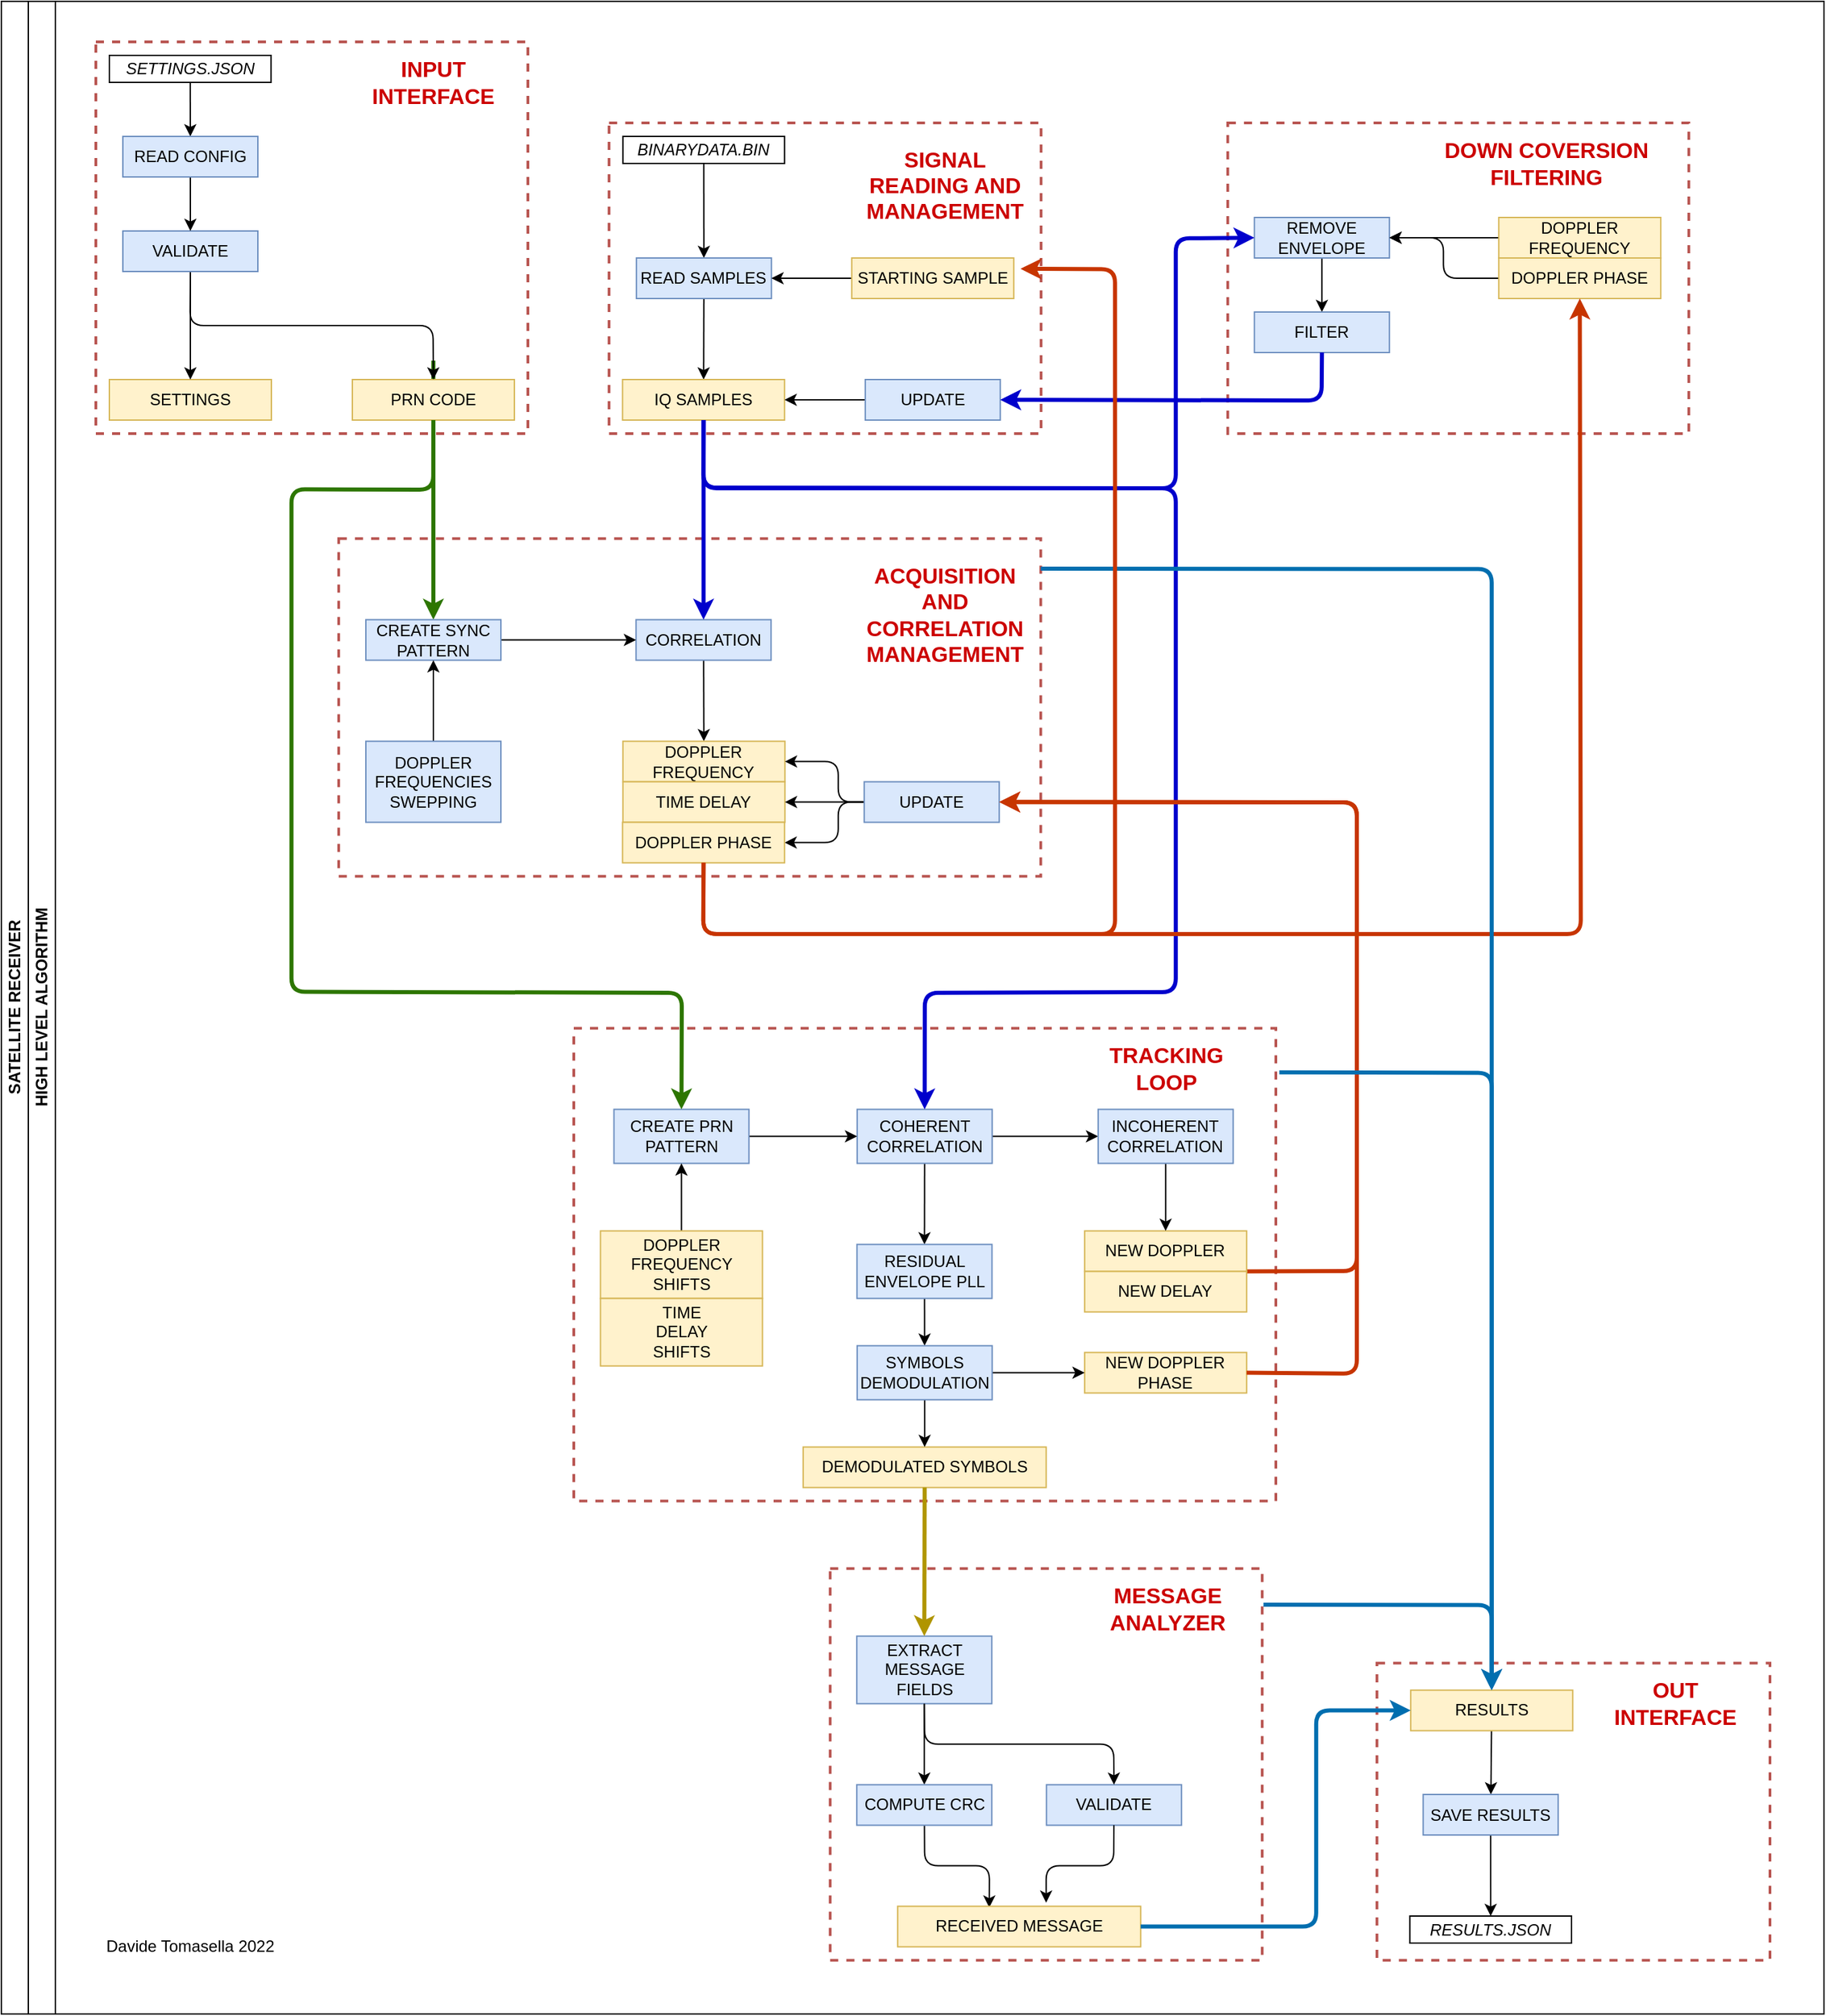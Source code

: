 <mxfile version="18.0.0" type="device"><diagram id="prtHgNgQTEPvFCAcTncT" name="Page-1"><mxGraphModel dx="1597" dy="998" grid="1" gridSize="10" guides="1" tooltips="1" connect="1" arrows="1" fold="1" page="1" pageScale="1" pageWidth="827" pageHeight="1169" math="0" shadow="0"><root><mxCell id="0"/><mxCell id="1" parent="0"/><mxCell id="94" value="" style="rounded=0;whiteSpace=wrap;html=1;dashed=1;fillColor=none;strokeColor=#b85450;strokeWidth=2;" parent="1" vertex="1"><mxGeometry x="623.88" y="1170.27" width="320" height="290" as="geometry"/></mxCell><mxCell id="dNxyNK7c78bLwvsdeMH5-19" value="SATELLITE RECEIVER" style="swimlane;html=1;childLayout=stackLayout;resizeParent=1;resizeParentMax=0;horizontal=0;startSize=20;horizontalStack=0;" parent="1" vertex="1"><mxGeometry x="10" y="10" width="1350" height="1490" as="geometry"/></mxCell><mxCell id="dNxyNK7c78bLwvsdeMH5-20" value="HIGH LEVEL ALGORITHM" style="swimlane;html=1;startSize=20;horizontal=0;" parent="dNxyNK7c78bLwvsdeMH5-19" vertex="1"><mxGeometry x="20" width="1330" height="1490" as="geometry"/></mxCell><mxCell id="10" value="" style="rounded=0;whiteSpace=wrap;html=1;dashed=1;fillColor=none;strokeColor=#b85450;strokeWidth=2;" parent="dNxyNK7c78bLwvsdeMH5-20" vertex="1"><mxGeometry x="430.13" y="90" width="320" height="230" as="geometry"/></mxCell><mxCell id="aMNx4iO6OhUHy7oAt25M-1" value="" style="rounded=0;whiteSpace=wrap;html=1;dashed=1;fillColor=none;strokeColor=#b85450;strokeWidth=2;" parent="dNxyNK7c78bLwvsdeMH5-20" vertex="1"><mxGeometry x="50" y="30" width="320" height="290" as="geometry"/></mxCell><mxCell id="9" value="" style="edgeStyle=none;html=1;fontSize=16;" parent="dNxyNK7c78bLwvsdeMH5-20" source="uFIqrwOD-ALgU2DV4DVZ-19" target="7" edge="1"><mxGeometry relative="1" as="geometry"/></mxCell><mxCell id="uFIqrwOD-ALgU2DV4DVZ-19" value="&lt;i&gt;SETTINGS.JSON&lt;/i&gt;" style="rounded=0;whiteSpace=wrap;html=1;fontFamily=Helvetica;fontSize=12;fontColor=#000000;align=center;" parent="dNxyNK7c78bLwvsdeMH5-20" vertex="1"><mxGeometry x="60" y="40" width="119.75" height="20" as="geometry"/></mxCell><mxCell id="aMNx4iO6OhUHy7oAt25M-2" value="&lt;font color=&quot;#cc0000&quot; style=&quot;font-size: 16px;&quot;&gt;INPUT INTERFACE&lt;/font&gt;" style="text;html=1;strokeColor=none;fillColor=none;align=center;verticalAlign=middle;whiteSpace=wrap;rounded=0;fontSize=16;fontStyle=1" parent="dNxyNK7c78bLwvsdeMH5-20" vertex="1"><mxGeometry x="240" y="40" width="120" height="40" as="geometry"/></mxCell><mxCell id="22" value="" style="edgeStyle=none;html=1;fontSize=16;strokeWidth=3;strokeColor=#2D7600;exitX=0.5;exitY=1;exitDx=0;exitDy=0;fillColor=#60a917;" parent="dNxyNK7c78bLwvsdeMH5-20" target="49" edge="1"><mxGeometry relative="1" as="geometry"><mxPoint x="300.0" y="266" as="sourcePoint"/></mxGeometry></mxCell><mxCell id="2" value="SETTINGS" style="rounded=0;whiteSpace=wrap;html=1;fillColor=#fff2cc;strokeColor=#d6b656;" parent="dNxyNK7c78bLwvsdeMH5-20" vertex="1"><mxGeometry x="60" y="280" width="120" height="30" as="geometry"/></mxCell><mxCell id="3" value="PRN CODE" style="rounded=0;whiteSpace=wrap;html=1;fillColor=#fff2cc;strokeColor=#d6b656;" parent="dNxyNK7c78bLwvsdeMH5-20" vertex="1"><mxGeometry x="240" y="280" width="120" height="30" as="geometry"/></mxCell><mxCell id="5" value="" style="edgeStyle=none;html=1;fontSize=16;" parent="dNxyNK7c78bLwvsdeMH5-20" source="4" target="2" edge="1"><mxGeometry relative="1" as="geometry"/></mxCell><mxCell id="6" value="" style="edgeStyle=none;html=1;fontSize=16;entryX=0.5;entryY=0;entryDx=0;entryDy=0;exitX=0.5;exitY=1;exitDx=0;exitDy=0;" parent="dNxyNK7c78bLwvsdeMH5-20" source="4" target="3" edge="1"><mxGeometry relative="1" as="geometry"><mxPoint x="119.75" y="240" as="sourcePoint"/><Array as="points"><mxPoint x="119.75" y="240"/><mxPoint x="299.75" y="240"/></Array></mxGeometry></mxCell><mxCell id="4" value="VALIDATE" style="rounded=0;whiteSpace=wrap;html=1;fontFamily=Helvetica;fontSize=12;align=center;fillColor=#dae8fc;strokeColor=#6c8ebf;" parent="dNxyNK7c78bLwvsdeMH5-20" vertex="1"><mxGeometry x="70" y="170" width="100" height="30" as="geometry"/></mxCell><mxCell id="8" value="" style="edgeStyle=none;html=1;fontSize=16;" parent="dNxyNK7c78bLwvsdeMH5-20" source="7" target="4" edge="1"><mxGeometry relative="1" as="geometry"/></mxCell><mxCell id="7" value="READ CONFIG" style="rounded=0;whiteSpace=wrap;html=1;fontFamily=Helvetica;fontSize=12;align=center;fillColor=#dae8fc;strokeColor=#6c8ebf;" parent="dNxyNK7c78bLwvsdeMH5-20" vertex="1"><mxGeometry x="70" y="100" width="100" height="30" as="geometry"/></mxCell><mxCell id="11" value="&lt;font color=&quot;#cc0000&quot; style=&quot;font-size: 16px&quot;&gt;SIGNAL&lt;br&gt;READING AND MANAGEMENT&lt;/font&gt;" style="text;html=1;strokeColor=none;fillColor=none;align=center;verticalAlign=middle;whiteSpace=wrap;rounded=0;fontSize=16;fontStyle=1" parent="dNxyNK7c78bLwvsdeMH5-20" vertex="1"><mxGeometry x="619.38" y="100" width="120" height="72.5" as="geometry"/></mxCell><mxCell id="14" value="" style="edgeStyle=none;html=1;fontSize=16;" parent="dNxyNK7c78bLwvsdeMH5-20" source="12" target="13" edge="1"><mxGeometry relative="1" as="geometry"/></mxCell><mxCell id="12" value="&lt;i&gt;BINARYDATA.BIN&lt;br&gt;&lt;/i&gt;" style="rounded=0;whiteSpace=wrap;html=1;fontFamily=Helvetica;fontSize=12;fontColor=#000000;align=center;" parent="dNxyNK7c78bLwvsdeMH5-20" vertex="1"><mxGeometry x="440.38" y="100" width="119.75" height="20" as="geometry"/></mxCell><mxCell id="19" value="" style="edgeStyle=none;html=1;fontSize=16;" parent="dNxyNK7c78bLwvsdeMH5-20" source="13" target="18" edge="1"><mxGeometry relative="1" as="geometry"/></mxCell><mxCell id="13" value="READ SAMPLES" style="rounded=0;whiteSpace=wrap;html=1;fontFamily=Helvetica;fontSize=12;align=center;fillColor=#dae8fc;strokeColor=#6c8ebf;" parent="dNxyNK7c78bLwvsdeMH5-20" vertex="1"><mxGeometry x="450.38" y="190" width="100" height="30" as="geometry"/></mxCell><mxCell id="17" value="" style="edgeStyle=none;html=1;fontSize=16;" parent="dNxyNK7c78bLwvsdeMH5-20" source="15" target="13" edge="1"><mxGeometry relative="1" as="geometry"/></mxCell><mxCell id="15" value="STARTING SAMPLE" style="rounded=0;whiteSpace=wrap;html=1;fillColor=#fff2cc;strokeColor=#d6b656;" parent="dNxyNK7c78bLwvsdeMH5-20" vertex="1"><mxGeometry x="609.88" y="190" width="120" height="30" as="geometry"/></mxCell><mxCell id="18" value="IQ SAMPLES" style="rounded=0;whiteSpace=wrap;html=1;fillColor=#fff2cc;strokeColor=#d6b656;" parent="dNxyNK7c78bLwvsdeMH5-20" vertex="1"><mxGeometry x="440.13" y="280" width="120" height="30" as="geometry"/></mxCell><mxCell id="21" value="" style="edgeStyle=none;html=1;fontSize=16;" parent="dNxyNK7c78bLwvsdeMH5-20" source="20" target="18" edge="1"><mxGeometry relative="1" as="geometry"/></mxCell><mxCell id="20" value="UPDATE" style="rounded=0;whiteSpace=wrap;html=1;fontFamily=Helvetica;fontSize=12;align=center;fillColor=#dae8fc;strokeColor=#6c8ebf;" parent="dNxyNK7c78bLwvsdeMH5-20" vertex="1"><mxGeometry x="619.88" y="280" width="100" height="30" as="geometry"/></mxCell><mxCell id="23" value="" style="rounded=0;whiteSpace=wrap;html=1;dashed=1;fillColor=none;strokeColor=#b85450;strokeWidth=2;" parent="dNxyNK7c78bLwvsdeMH5-20" vertex="1"><mxGeometry x="888.38" y="90" width="341.5" height="230" as="geometry"/></mxCell><mxCell id="24" value="&lt;font color=&quot;#cc0000&quot; style=&quot;font-size: 16px&quot;&gt;DOWN COVERSION FILTERING&lt;/font&gt;" style="text;html=1;strokeColor=none;fillColor=none;align=center;verticalAlign=middle;whiteSpace=wrap;rounded=0;fontSize=16;fontStyle=1" parent="dNxyNK7c78bLwvsdeMH5-20" vertex="1"><mxGeometry x="1039.88" y="100" width="169.25" height="40" as="geometry"/></mxCell><mxCell id="37" value="" style="edgeStyle=none;html=1;fontSize=16;strokeColor=#000000;strokeWidth=1;" parent="dNxyNK7c78bLwvsdeMH5-20" source="28" target="33" edge="1"><mxGeometry relative="1" as="geometry"/></mxCell><mxCell id="28" value="REMOVE ENVELOPE" style="rounded=0;whiteSpace=wrap;html=1;fontFamily=Helvetica;fontSize=12;align=center;fillColor=#dae8fc;strokeColor=#6c8ebf;" parent="dNxyNK7c78bLwvsdeMH5-20" vertex="1"><mxGeometry x="908.13" y="160" width="100" height="30" as="geometry"/></mxCell><mxCell id="29" value="" style="edgeStyle=none;html=1;fontSize=16;" parent="dNxyNK7c78bLwvsdeMH5-20" source="30" target="28" edge="1"><mxGeometry relative="1" as="geometry"/></mxCell><mxCell id="30" value="DOPPLER FREQUENCY" style="rounded=0;whiteSpace=wrap;html=1;fillColor=#fff2cc;strokeColor=#d6b656;" parent="dNxyNK7c78bLwvsdeMH5-20" vertex="1"><mxGeometry x="1089.13" y="160" width="120" height="30" as="geometry"/></mxCell><mxCell id="33" value="FILTER" style="rounded=0;whiteSpace=wrap;html=1;fontFamily=Helvetica;fontSize=12;align=center;fillColor=#dae8fc;strokeColor=#6c8ebf;" parent="dNxyNK7c78bLwvsdeMH5-20" vertex="1"><mxGeometry x="908.13" y="230" width="100" height="30" as="geometry"/></mxCell><mxCell id="34" value="" style="edgeStyle=none;html=1;fontSize=16;entryX=0;entryY=0.5;entryDx=0;entryDy=0;strokeWidth=3;strokeColor=#0000CC;exitX=0.5;exitY=1;exitDx=0;exitDy=0;" parent="dNxyNK7c78bLwvsdeMH5-20" source="18" target="28" edge="1"><mxGeometry relative="1" as="geometry"><mxPoint x="510.05" y="10" as="sourcePoint"/><mxPoint x="509.57" y="100.46" as="targetPoint"/><Array as="points"><mxPoint x="499.88" y="360.5"/><mxPoint x="849.88" y="360.5"/><mxPoint x="849.88" y="175.5"/></Array></mxGeometry></mxCell><mxCell id="36" value="" style="edgeStyle=none;html=1;fontSize=16;strokeColor=#0000CC;strokeWidth=3;exitX=0.5;exitY=1;exitDx=0;exitDy=0;entryX=1;entryY=0.5;entryDx=0;entryDy=0;" parent="dNxyNK7c78bLwvsdeMH5-20" source="33" target="20" edge="1"><mxGeometry relative="1" as="geometry"><mxPoint x="929.88" y="190.0" as="sourcePoint"/><mxPoint x="929.88" y="230.0" as="targetPoint"/><Array as="points"><mxPoint x="957.88" y="295.5"/></Array></mxGeometry></mxCell><mxCell id="39" value="" style="edgeStyle=none;html=1;fontSize=16;strokeColor=#000000;strokeWidth=1;entryX=1;entryY=0.5;entryDx=0;entryDy=0;exitX=0;exitY=0.5;exitDx=0;exitDy=0;" parent="dNxyNK7c78bLwvsdeMH5-20" source="38" target="28" edge="1"><mxGeometry relative="1" as="geometry"><Array as="points"><mxPoint x="1048.13" y="205"/><mxPoint x="1048.13" y="175"/></Array></mxGeometry></mxCell><mxCell id="38" value="DOPPLER PHASE" style="rounded=0;whiteSpace=wrap;html=1;fillColor=#fff2cc;strokeColor=#d6b656;" parent="dNxyNK7c78bLwvsdeMH5-20" vertex="1"><mxGeometry x="1089.13" y="190" width="120" height="30" as="geometry"/></mxCell><mxCell id="40" value="" style="rounded=0;whiteSpace=wrap;html=1;dashed=1;fillColor=none;strokeColor=#b85450;strokeWidth=2;" parent="dNxyNK7c78bLwvsdeMH5-20" vertex="1"><mxGeometry x="229.88" y="397.77" width="520" height="250" as="geometry"/></mxCell><mxCell id="41" value="&lt;font color=&quot;#cc0000&quot; style=&quot;font-size: 16px&quot;&gt;ACQUISITION AND CORRELATION MANAGEMENT&lt;/font&gt;" style="text;html=1;strokeColor=none;fillColor=none;align=center;verticalAlign=middle;whiteSpace=wrap;rounded=0;fontSize=16;fontStyle=1" parent="dNxyNK7c78bLwvsdeMH5-20" vertex="1"><mxGeometry x="619.13" y="407.77" width="119.5" height="92.5" as="geometry"/></mxCell><mxCell id="55" value="" style="edgeStyle=none;html=1;fontSize=16;strokeColor=#000000;strokeWidth=1;" parent="dNxyNK7c78bLwvsdeMH5-20" source="43" target="45" edge="1"><mxGeometry relative="1" as="geometry"/></mxCell><mxCell id="43" value="CORRELATION" style="rounded=0;whiteSpace=wrap;html=1;fontFamily=Helvetica;fontSize=12;align=center;fillColor=#dae8fc;strokeColor=#6c8ebf;" parent="dNxyNK7c78bLwvsdeMH5-20" vertex="1"><mxGeometry x="450.13" y="457.77" width="100" height="30" as="geometry"/></mxCell><mxCell id="45" value="DOPPLER FREQUENCY" style="rounded=0;whiteSpace=wrap;html=1;fillColor=#fff2cc;strokeColor=#d6b656;" parent="dNxyNK7c78bLwvsdeMH5-20" vertex="1"><mxGeometry x="440.38" y="547.77" width="120" height="30" as="geometry"/></mxCell><mxCell id="54" value="" style="edgeStyle=none;html=1;fontSize=16;strokeColor=#000000;strokeWidth=1;" parent="dNxyNK7c78bLwvsdeMH5-20" source="49" target="43" edge="1"><mxGeometry relative="1" as="geometry"/></mxCell><mxCell id="49" value="CREATE SYNC PATTERN" style="rounded=0;whiteSpace=wrap;html=1;fontFamily=Helvetica;fontSize=12;align=center;fillColor=#dae8fc;strokeColor=#6c8ebf;" parent="dNxyNK7c78bLwvsdeMH5-20" vertex="1"><mxGeometry x="250" y="457.77" width="100" height="30" as="geometry"/></mxCell><mxCell id="51" value="" style="edgeStyle=none;html=1;fontSize=16;strokeColor=#000000;strokeWidth=1;" parent="dNxyNK7c78bLwvsdeMH5-20" source="52" target="49" edge="1"><mxGeometry relative="1" as="geometry"><mxPoint x="299.9" y="547.77" as="sourcePoint"/></mxGeometry></mxCell><mxCell id="52" value="DOPPLER FREQUENCIES SWEPPING" style="rounded=0;whiteSpace=wrap;html=1;fontFamily=Helvetica;fontSize=12;align=center;fillColor=#dae8fc;strokeColor=#6c8ebf;" parent="dNxyNK7c78bLwvsdeMH5-20" vertex="1"><mxGeometry x="250" y="547.77" width="100" height="60" as="geometry"/></mxCell><mxCell id="53" value="" style="edgeStyle=none;html=1;fontSize=16;strokeWidth=3;strokeColor=#0000CC;" parent="dNxyNK7c78bLwvsdeMH5-20" source="18" target="43" edge="1"><mxGeometry relative="1" as="geometry"><mxPoint x="500.13" y="266" as="sourcePoint"/><mxPoint x="360.004" y="486" as="targetPoint"/></mxGeometry></mxCell><mxCell id="56" value="TIME DELAY" style="rounded=0;whiteSpace=wrap;html=1;fillColor=#fff2cc;strokeColor=#d6b656;" parent="dNxyNK7c78bLwvsdeMH5-20" vertex="1"><mxGeometry x="440.38" y="577.77" width="120" height="30" as="geometry"/></mxCell><mxCell id="59" value="" style="edgeStyle=none;html=1;fontSize=16;strokeColor=#000000;strokeWidth=1;entryX=1;entryY=0.5;entryDx=0;entryDy=0;exitX=0;exitY=0.5;exitDx=0;exitDy=0;" parent="dNxyNK7c78bLwvsdeMH5-20" source="57" target="58" edge="1"><mxGeometry relative="1" as="geometry"><Array as="points"><mxPoint x="599.88" y="592.77"/><mxPoint x="599.88" y="622.77"/></Array></mxGeometry></mxCell><mxCell id="60" value="" style="edgeStyle=none;html=1;fontSize=16;strokeColor=#000000;strokeWidth=1;entryX=1;entryY=0.5;entryDx=0;entryDy=0;exitX=0;exitY=0.5;exitDx=0;exitDy=0;" parent="dNxyNK7c78bLwvsdeMH5-20" source="57" target="45" edge="1"><mxGeometry relative="1" as="geometry"><Array as="points"><mxPoint x="599.88" y="592.77"/><mxPoint x="599.88" y="562.77"/></Array></mxGeometry></mxCell><mxCell id="61" value="" style="edgeStyle=none;html=1;fontSize=16;strokeColor=#000000;strokeWidth=1;entryX=1;entryY=0.5;entryDx=0;entryDy=0;" parent="dNxyNK7c78bLwvsdeMH5-20" source="57" target="56" edge="1"><mxGeometry relative="1" as="geometry"/></mxCell><mxCell id="57" value="UPDATE" style="rounded=0;whiteSpace=wrap;html=1;fontFamily=Helvetica;fontSize=12;align=center;fillColor=#dae8fc;strokeColor=#6c8ebf;" parent="dNxyNK7c78bLwvsdeMH5-20" vertex="1"><mxGeometry x="619.13" y="577.77" width="100" height="30" as="geometry"/></mxCell><mxCell id="58" value="DOPPLER PHASE" style="rounded=0;whiteSpace=wrap;html=1;fillColor=#fff2cc;strokeColor=#d6b656;" parent="dNxyNK7c78bLwvsdeMH5-20" vertex="1"><mxGeometry x="440.13" y="607.77" width="120" height="30" as="geometry"/></mxCell><mxCell id="62" value="" style="rounded=0;whiteSpace=wrap;html=1;dashed=1;fillColor=none;strokeColor=#b85450;strokeWidth=2;" parent="dNxyNK7c78bLwvsdeMH5-20" vertex="1"><mxGeometry x="404" y="760.27" width="520" height="350" as="geometry"/></mxCell><mxCell id="63" value="&lt;font color=&quot;#cc0000&quot; style=&quot;font-size: 16px&quot;&gt;TRACKING LOOP&lt;/font&gt;" style="text;html=1;strokeColor=none;fillColor=none;align=center;verticalAlign=middle;whiteSpace=wrap;rounded=0;fontSize=16;fontStyle=1" parent="dNxyNK7c78bLwvsdeMH5-20" vertex="1"><mxGeometry x="782.88" y="770.27" width="119.5" height="40" as="geometry"/></mxCell><mxCell id="64" value="" style="edgeStyle=none;html=1;fontSize=16;strokeColor=#000000;strokeWidth=1;entryX=0.5;entryY=0;entryDx=0;entryDy=0;" parent="dNxyNK7c78bLwvsdeMH5-20" source="65" target="88" edge="1"><mxGeometry relative="1" as="geometry"/></mxCell><mxCell id="86" value="" style="edgeStyle=none;html=1;fontSize=16;strokeColor=#000000;strokeWidth=1;" parent="dNxyNK7c78bLwvsdeMH5-20" source="65" target="85" edge="1"><mxGeometry relative="1" as="geometry"/></mxCell><mxCell id="65" value="COHERENT CORRELATION" style="rounded=0;whiteSpace=wrap;html=1;fontFamily=Helvetica;fontSize=12;align=center;fillColor=#dae8fc;strokeColor=#6c8ebf;" parent="dNxyNK7c78bLwvsdeMH5-20" vertex="1"><mxGeometry x="613.88" y="820.27" width="100" height="40" as="geometry"/></mxCell><mxCell id="66" value="NEW DOPPLER PHASE" style="rounded=0;whiteSpace=wrap;html=1;fillColor=#fff2cc;strokeColor=#d6b656;" parent="dNxyNK7c78bLwvsdeMH5-20" vertex="1"><mxGeometry x="782.38" y="1000.27" width="120" height="30" as="geometry"/></mxCell><mxCell id="67" value="" style="edgeStyle=none;html=1;fontSize=16;strokeColor=#000000;strokeWidth=1;" parent="dNxyNK7c78bLwvsdeMH5-20" source="68" target="65" edge="1"><mxGeometry relative="1" as="geometry"/></mxCell><mxCell id="68" value="CREATE PRN PATTERN" style="rounded=0;whiteSpace=wrap;html=1;fontFamily=Helvetica;fontSize=12;align=center;fillColor=#dae8fc;strokeColor=#6c8ebf;" parent="dNxyNK7c78bLwvsdeMH5-20" vertex="1"><mxGeometry x="433.75" y="820.27" width="100" height="40" as="geometry"/></mxCell><mxCell id="69" value="" style="edgeStyle=none;html=1;fontSize=16;strokeColor=#000000;strokeWidth=1;" parent="dNxyNK7c78bLwvsdeMH5-20" target="68" edge="1"><mxGeometry relative="1" as="geometry"><mxPoint x="483.75" y="910.27" as="sourcePoint"/></mxGeometry></mxCell><mxCell id="71" value="DEMODULATED SYMBOLS" style="rounded=0;whiteSpace=wrap;html=1;fillColor=#fff2cc;strokeColor=#d6b656;" parent="dNxyNK7c78bLwvsdeMH5-20" vertex="1"><mxGeometry x="573.88" y="1070.27" width="180" height="30" as="geometry"/></mxCell><mxCell id="77" value="DOPPLER FREQUENCY SHIFTS" style="rounded=0;whiteSpace=wrap;html=1;fillColor=#fff2cc;strokeColor=#d6b656;" parent="dNxyNK7c78bLwvsdeMH5-20" vertex="1"><mxGeometry x="423.75" y="910.27" width="120" height="50" as="geometry"/></mxCell><mxCell id="78" value="TIME &lt;br&gt;DELAY &lt;br&gt;SHIFTS" style="rounded=0;whiteSpace=wrap;html=1;fillColor=#fff2cc;strokeColor=#d6b656;" parent="dNxyNK7c78bLwvsdeMH5-20" vertex="1"><mxGeometry x="423.75" y="960.27" width="120" height="50" as="geometry"/></mxCell><mxCell id="79" value="" style="edgeStyle=none;html=1;fontSize=16;strokeWidth=3;strokeColor=#2D7600;entryX=0.5;entryY=0;entryDx=0;entryDy=0;fillColor=#60a917;" parent="dNxyNK7c78bLwvsdeMH5-20" source="3" target="68" edge="1"><mxGeometry relative="1" as="geometry"><mxPoint x="299.984" y="266" as="sourcePoint"/><mxPoint x="344.88" y="690.77" as="targetPoint"/><Array as="points"><mxPoint x="299.88" y="361.5"/><mxPoint x="194.88" y="361.27"/><mxPoint x="194.88" y="733.27"/><mxPoint x="484" y="734"/></Array></mxGeometry></mxCell><mxCell id="80" value="" style="edgeStyle=none;html=1;fontSize=16;entryX=0.5;entryY=0;entryDx=0;entryDy=0;strokeWidth=3;strokeColor=#0000CC;fillColor=#6a00ff;" parent="dNxyNK7c78bLwvsdeMH5-20" source="18" target="65" edge="1"><mxGeometry relative="1" as="geometry"><mxPoint x="500.13" y="266" as="sourcePoint"/><mxPoint x="924.88" y="145.77" as="targetPoint"/><Array as="points"><mxPoint x="500" y="360"/><mxPoint x="849.88" y="360.5"/><mxPoint x="849.88" y="733.5"/><mxPoint x="664" y="734"/></Array></mxGeometry></mxCell><mxCell id="81" value="" style="edgeStyle=none;html=1;fontSize=16;strokeWidth=3;strokeColor=#C73500;exitX=0.5;exitY=1;exitDx=0;exitDy=0;fillColor=#fa6800;" parent="dNxyNK7c78bLwvsdeMH5-20" source="58" target="38" edge="1"><mxGeometry relative="1" as="geometry"><mxPoint x="545.13" y="322.77" as="sourcePoint"/><mxPoint x="1150.13" y="212.77" as="targetPoint"/><Array as="points"><mxPoint x="499.88" y="690.5"/><mxPoint x="1149.88" y="690.5"/></Array></mxGeometry></mxCell><mxCell id="82" value="" style="edgeStyle=none;html=1;fontSize=16;strokeColor=#C73500;strokeWidth=3;entryX=1;entryY=0.5;entryDx=0;entryDy=0;exitX=1;exitY=0;exitDx=0;exitDy=0;fillColor=#fa6800;" parent="dNxyNK7c78bLwvsdeMH5-20" source="84" target="57" edge="1"><mxGeometry relative="1" as="geometry"><mxPoint x="963.88" y="930.27" as="sourcePoint"/><mxPoint x="773.13" y="262.77" as="targetPoint"/><Array as="points"><mxPoint x="984" y="940"/><mxPoint x="984" y="593"/></Array></mxGeometry></mxCell><mxCell id="83" value="NEW DOPPLER" style="rounded=0;whiteSpace=wrap;html=1;fillColor=#fff2cc;strokeColor=#d6b656;" parent="dNxyNK7c78bLwvsdeMH5-20" vertex="1"><mxGeometry x="782.38" y="910.27" width="120" height="30" as="geometry"/></mxCell><mxCell id="84" value="NEW DELAY" style="rounded=0;whiteSpace=wrap;html=1;fillColor=#fff2cc;strokeColor=#d6b656;" parent="dNxyNK7c78bLwvsdeMH5-20" vertex="1"><mxGeometry x="782.38" y="940.27" width="120" height="30" as="geometry"/></mxCell><mxCell id="87" value="" style="edgeStyle=none;html=1;fontSize=16;strokeColor=#000000;strokeWidth=1;" parent="dNxyNK7c78bLwvsdeMH5-20" source="85" target="83" edge="1"><mxGeometry relative="1" as="geometry"><mxPoint x="842.88" y="910.27" as="targetPoint"/></mxGeometry></mxCell><mxCell id="85" value="INCOHERENT CORRELATION" style="rounded=0;whiteSpace=wrap;html=1;fontFamily=Helvetica;fontSize=12;align=center;fillColor=#dae8fc;strokeColor=#6c8ebf;" parent="dNxyNK7c78bLwvsdeMH5-20" vertex="1"><mxGeometry x="792.38" y="820.27" width="100" height="40" as="geometry"/></mxCell><mxCell id="90" value="" style="edgeStyle=none;html=1;fontSize=16;strokeColor=#000000;strokeWidth=1;" parent="dNxyNK7c78bLwvsdeMH5-20" source="88" target="89" edge="1"><mxGeometry relative="1" as="geometry"/></mxCell><mxCell id="88" value="RESIDUAL ENVELOPE PLL" style="rounded=0;whiteSpace=wrap;html=1;fontFamily=Helvetica;fontSize=12;align=center;fillColor=#dae8fc;strokeColor=#6c8ebf;" parent="dNxyNK7c78bLwvsdeMH5-20" vertex="1"><mxGeometry x="613.75" y="920.27" width="100" height="40" as="geometry"/></mxCell><mxCell id="91" value="" style="edgeStyle=none;html=1;fontSize=16;strokeColor=#000000;strokeWidth=1;" parent="dNxyNK7c78bLwvsdeMH5-20" source="89" target="66" edge="1"><mxGeometry relative="1" as="geometry"/></mxCell><mxCell id="93" value="" style="edgeStyle=none;html=1;fontSize=16;strokeColor=#000000;strokeWidth=1;" parent="dNxyNK7c78bLwvsdeMH5-20" source="89" target="71" edge="1"><mxGeometry relative="1" as="geometry"/></mxCell><mxCell id="89" value="SYMBOLS DEMODULATION" style="rounded=0;whiteSpace=wrap;html=1;fontFamily=Helvetica;fontSize=12;align=center;fillColor=#dae8fc;strokeColor=#6c8ebf;" parent="dNxyNK7c78bLwvsdeMH5-20" vertex="1"><mxGeometry x="613.88" y="995.27" width="100" height="40" as="geometry"/></mxCell><mxCell id="92" value="" style="edgeStyle=none;html=1;fontSize=16;strokeColor=#C73500;strokeWidth=3;entryX=1;entryY=0.5;entryDx=0;entryDy=0;exitX=1;exitY=0.5;exitDx=0;exitDy=0;fillColor=#fa6800;" parent="dNxyNK7c78bLwvsdeMH5-20" source="66" target="57" edge="1"><mxGeometry relative="1" as="geometry"><mxPoint x="932.38" y="947.27" as="sourcePoint"/><mxPoint x="763.13" y="599.77" as="targetPoint"/><Array as="points"><mxPoint x="984" y="1016"/><mxPoint x="984" y="593"/></Array></mxGeometry></mxCell><mxCell id="104" value="VALIDATE" style="rounded=0;whiteSpace=wrap;html=1;fontFamily=Helvetica;fontSize=12;align=center;fillColor=#dae8fc;strokeColor=#6c8ebf;" parent="dNxyNK7c78bLwvsdeMH5-20" vertex="1"><mxGeometry x="754.13" y="1320.27" width="100" height="30" as="geometry"/></mxCell><mxCell id="109" value="" style="rounded=0;whiteSpace=wrap;html=1;dashed=1;fillColor=none;strokeColor=#b85450;strokeWidth=2;" parent="dNxyNK7c78bLwvsdeMH5-20" vertex="1"><mxGeometry x="998.88" y="1230.27" width="291.12" height="220" as="geometry"/></mxCell><mxCell id="111" value="&lt;i&gt;RESULTS.JSON&lt;/i&gt;" style="rounded=0;whiteSpace=wrap;html=1;fontFamily=Helvetica;fontSize=12;fontColor=#000000;align=center;" parent="dNxyNK7c78bLwvsdeMH5-20" vertex="1"><mxGeometry x="1023.26" y="1417.5" width="119.75" height="20" as="geometry"/></mxCell><mxCell id="112" value="&lt;font color=&quot;#cc0000&quot;&gt;OUT INTERFACE&lt;/font&gt;" style="text;html=1;strokeColor=none;fillColor=none;align=center;verticalAlign=middle;whiteSpace=wrap;rounded=0;fontSize=16;fontStyle=1" parent="dNxyNK7c78bLwvsdeMH5-20" vertex="1"><mxGeometry x="1160" y="1240.27" width="120" height="40" as="geometry"/></mxCell><mxCell id="123" value="" style="edgeStyle=none;html=1;fontSize=16;strokeColor=#000000;strokeWidth=1;" parent="dNxyNK7c78bLwvsdeMH5-20" source="113" target="119" edge="1"><mxGeometry relative="1" as="geometry"/></mxCell><mxCell id="113" value="RESULTS" style="rounded=0;whiteSpace=wrap;html=1;fillColor=#fff2cc;strokeColor=#d6b656;" parent="dNxyNK7c78bLwvsdeMH5-20" vertex="1"><mxGeometry x="1023.88" y="1250.27" width="120" height="30" as="geometry"/></mxCell><mxCell id="120" value="" style="edgeStyle=none;html=1;fontSize=16;strokeColor=#000000;strokeWidth=1;" parent="dNxyNK7c78bLwvsdeMH5-20" source="119" target="111" edge="1"><mxGeometry relative="1" as="geometry"/></mxCell><mxCell id="119" value="SAVE RESULTS" style="rounded=0;whiteSpace=wrap;html=1;fontFamily=Helvetica;fontSize=12;align=center;fillColor=#dae8fc;strokeColor=#6c8ebf;" parent="dNxyNK7c78bLwvsdeMH5-20" vertex="1"><mxGeometry x="1033.14" y="1327.5" width="100" height="30" as="geometry"/></mxCell><mxCell id="124" value="" style="edgeStyle=none;html=1;fontSize=16;strokeWidth=3;strokeColor=#006EAF;exitX=1.005;exitY=0.093;exitDx=0;exitDy=0;entryX=0.5;entryY=0;entryDx=0;entryDy=0;exitPerimeter=0;fillColor=#1ba1e2;" parent="dNxyNK7c78bLwvsdeMH5-20" source="62" target="113" edge="1"><mxGeometry relative="1" as="geometry"><mxPoint x="833.88" y="1435.27" as="sourcePoint"/><mxPoint x="1033.88" y="1275.27" as="targetPoint"/><Array as="points"><mxPoint x="1083.88" y="793.27"/></Array></mxGeometry></mxCell><mxCell id="127" value="" style="edgeStyle=none;html=1;fontSize=16;strokeWidth=3;strokeColor=#006EAF;exitX=1;exitY=0.089;exitDx=0;exitDy=0;entryX=0.5;entryY=0;entryDx=0;entryDy=0;exitPerimeter=0;fillColor=#1ba1e2;" parent="dNxyNK7c78bLwvsdeMH5-20" source="40" target="113" edge="1"><mxGeometry relative="1" as="geometry"><mxPoint x="956.129" y="812.82" as="sourcePoint"/><mxPoint x="1123.88" y="1270.27" as="targetPoint"/><Array as="points"><mxPoint x="1083.88" y="420.27"/></Array></mxGeometry></mxCell><mxCell id="128" value="" style="edgeStyle=none;html=1;fontSize=16;strokeWidth=3;strokeColor=#C73500;exitX=0.5;exitY=1;exitDx=0;exitDy=0;fillColor=#fa6800;" parent="dNxyNK7c78bLwvsdeMH5-20" source="58" edge="1"><mxGeometry relative="1" as="geometry"><mxPoint x="545.13" y="702.77" as="sourcePoint"/><mxPoint x="734.88" y="198.001" as="targetPoint"/><Array as="points"><mxPoint x="499.88" y="690.5"/><mxPoint x="804.88" y="690.5"/><mxPoint x="804.88" y="198.27"/></Array></mxGeometry></mxCell><mxCell id="129" value="Davide Tomasella 2022" style="text;html=1;strokeColor=none;fillColor=none;align=center;verticalAlign=middle;whiteSpace=wrap;rounded=0;" parent="dNxyNK7c78bLwvsdeMH5-20" vertex="1"><mxGeometry x="50" y="1430.27" width="140" height="20" as="geometry"/></mxCell><mxCell id="95" value="&lt;font color=&quot;#cc0000&quot; style=&quot;font-size: 16px&quot;&gt;MESSAGE ANALYZER&lt;/font&gt;" style="text;html=1;strokeColor=none;fillColor=none;align=center;verticalAlign=middle;whiteSpace=wrap;rounded=0;fontSize=16;fontStyle=1" parent="1" vertex="1"><mxGeometry x="813.88" y="1180.27" width="120" height="40" as="geometry"/></mxCell><mxCell id="96" value="" style="edgeStyle=none;html=1;fontSize=16;strokeColor=#000000;strokeWidth=1;" parent="1" source="97" target="100" edge="1"><mxGeometry relative="1" as="geometry"/></mxCell><mxCell id="97" value="EXTRACT MESSAGE FIELDS" style="rounded=0;whiteSpace=wrap;html=1;fontFamily=Helvetica;fontSize=12;align=center;fillColor=#dae8fc;strokeColor=#6c8ebf;" parent="1" vertex="1"><mxGeometry x="643.63" y="1220.27" width="100" height="50" as="geometry"/></mxCell><mxCell id="107" value="" style="edgeStyle=none;html=1;fontSize=16;strokeColor=#000000;strokeWidth=1;entryX=0.377;entryY=0.033;entryDx=0;entryDy=0;entryPerimeter=0;" parent="1" source="100" target="106" edge="1"><mxGeometry relative="1" as="geometry"><Array as="points"><mxPoint x="693.88" y="1390.27"/><mxPoint x="741.88" y="1390.27"/></Array></mxGeometry></mxCell><mxCell id="100" value="COMPUTE CRC" style="rounded=0;whiteSpace=wrap;html=1;fontFamily=Helvetica;fontSize=12;align=center;fillColor=#dae8fc;strokeColor=#6c8ebf;" parent="1" vertex="1"><mxGeometry x="643.63" y="1330.27" width="100" height="30" as="geometry"/></mxCell><mxCell id="105" value="" style="edgeStyle=none;html=1;fontSize=16;strokeColor=#000000;strokeWidth=1;exitX=0.5;exitY=1;exitDx=0;exitDy=0;entryX=0.5;entryY=0;entryDx=0;entryDy=0;" parent="1" source="97" target="104" edge="1"><mxGeometry relative="1" as="geometry"><mxPoint x="703.63" y="1280.27" as="sourcePoint"/><mxPoint x="703.63" y="1340.27" as="targetPoint"/><Array as="points"><mxPoint x="693.88" y="1300.27"/><mxPoint x="833.88" y="1300.27"/></Array></mxGeometry></mxCell><mxCell id="106" value="RECEIVED MESSAGE" style="rounded=0;whiteSpace=wrap;html=1;fillColor=#fff2cc;strokeColor=#d6b656;" parent="1" vertex="1"><mxGeometry x="673.88" y="1420.27" width="180" height="30" as="geometry"/></mxCell><mxCell id="108" value="" style="edgeStyle=none;html=1;fontSize=16;strokeColor=#000000;strokeWidth=1;entryX=0.611;entryY=-0.088;entryDx=0;entryDy=0;entryPerimeter=0;" parent="1" source="104" target="106" edge="1"><mxGeometry relative="1" as="geometry"><Array as="points"><mxPoint x="833.88" y="1390.27"/><mxPoint x="783.88" y="1390.27"/></Array></mxGeometry></mxCell><mxCell id="121" value="" style="edgeStyle=none;html=1;fontSize=16;strokeWidth=3;strokeColor=#B09500;exitX=0.5;exitY=1;exitDx=0;exitDy=0;entryX=0.5;entryY=0;entryDx=0;entryDy=0;fillColor=#e3c800;" parent="1" source="71" target="97" edge="1"><mxGeometry relative="1" as="geometry"><mxPoint x="613.88" y="750.27" as="sourcePoint"/><mxPoint x="574.13" y="487.77" as="targetPoint"/></mxGeometry></mxCell><mxCell id="122" value="" style="edgeStyle=none;html=1;fontSize=16;strokeWidth=3;strokeColor=#006EAF;exitX=1;exitY=0.5;exitDx=0;exitDy=0;entryX=0;entryY=0.5;entryDx=0;entryDy=0;fillColor=#1ba1e2;" parent="1" source="106" target="113" edge="1"><mxGeometry relative="1" as="geometry"><mxPoint x="703.88" y="1120.27" as="sourcePoint"/><mxPoint x="703.63" y="1230.27" as="targetPoint"/><Array as="points"><mxPoint x="983.88" y="1435.27"/><mxPoint x="983.88" y="1275.27"/></Array></mxGeometry></mxCell><mxCell id="125" value="" style="edgeStyle=none;html=1;fontSize=16;strokeWidth=3;strokeColor=#006EAF;exitX=1.003;exitY=0.092;exitDx=0;exitDy=0;entryX=0.5;entryY=0;entryDx=0;entryDy=0;exitPerimeter=0;fillColor=#1ba1e2;" parent="1" source="94" target="113" edge="1"><mxGeometry relative="1" as="geometry"><mxPoint x="986.129" y="822.82" as="sourcePoint"/><mxPoint x="1153.88" y="1280.27" as="targetPoint"/><Array as="points"><mxPoint x="1113.88" y="1197.27"/></Array></mxGeometry></mxCell></root></mxGraphModel></diagram></mxfile>